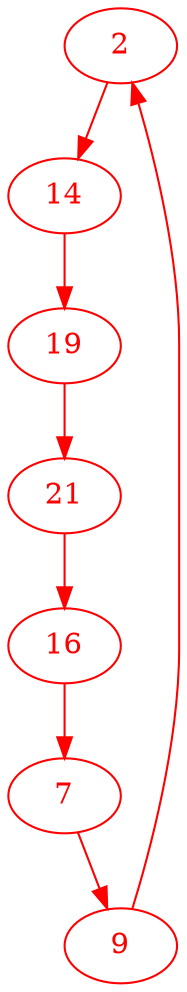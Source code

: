 digraph g{
node [color = red, fontcolor=red]; 2 7 9 14 16 19 21 ;
2 -> 14 [color=red] ;
7 -> 9 [color=red] ;
9 -> 2 [color=red] ;
14 -> 19 [color=red] ;
16 -> 7 [color=red] ;
19 -> 21 [color=red] ;
21 -> 16 [color=red] ;
}